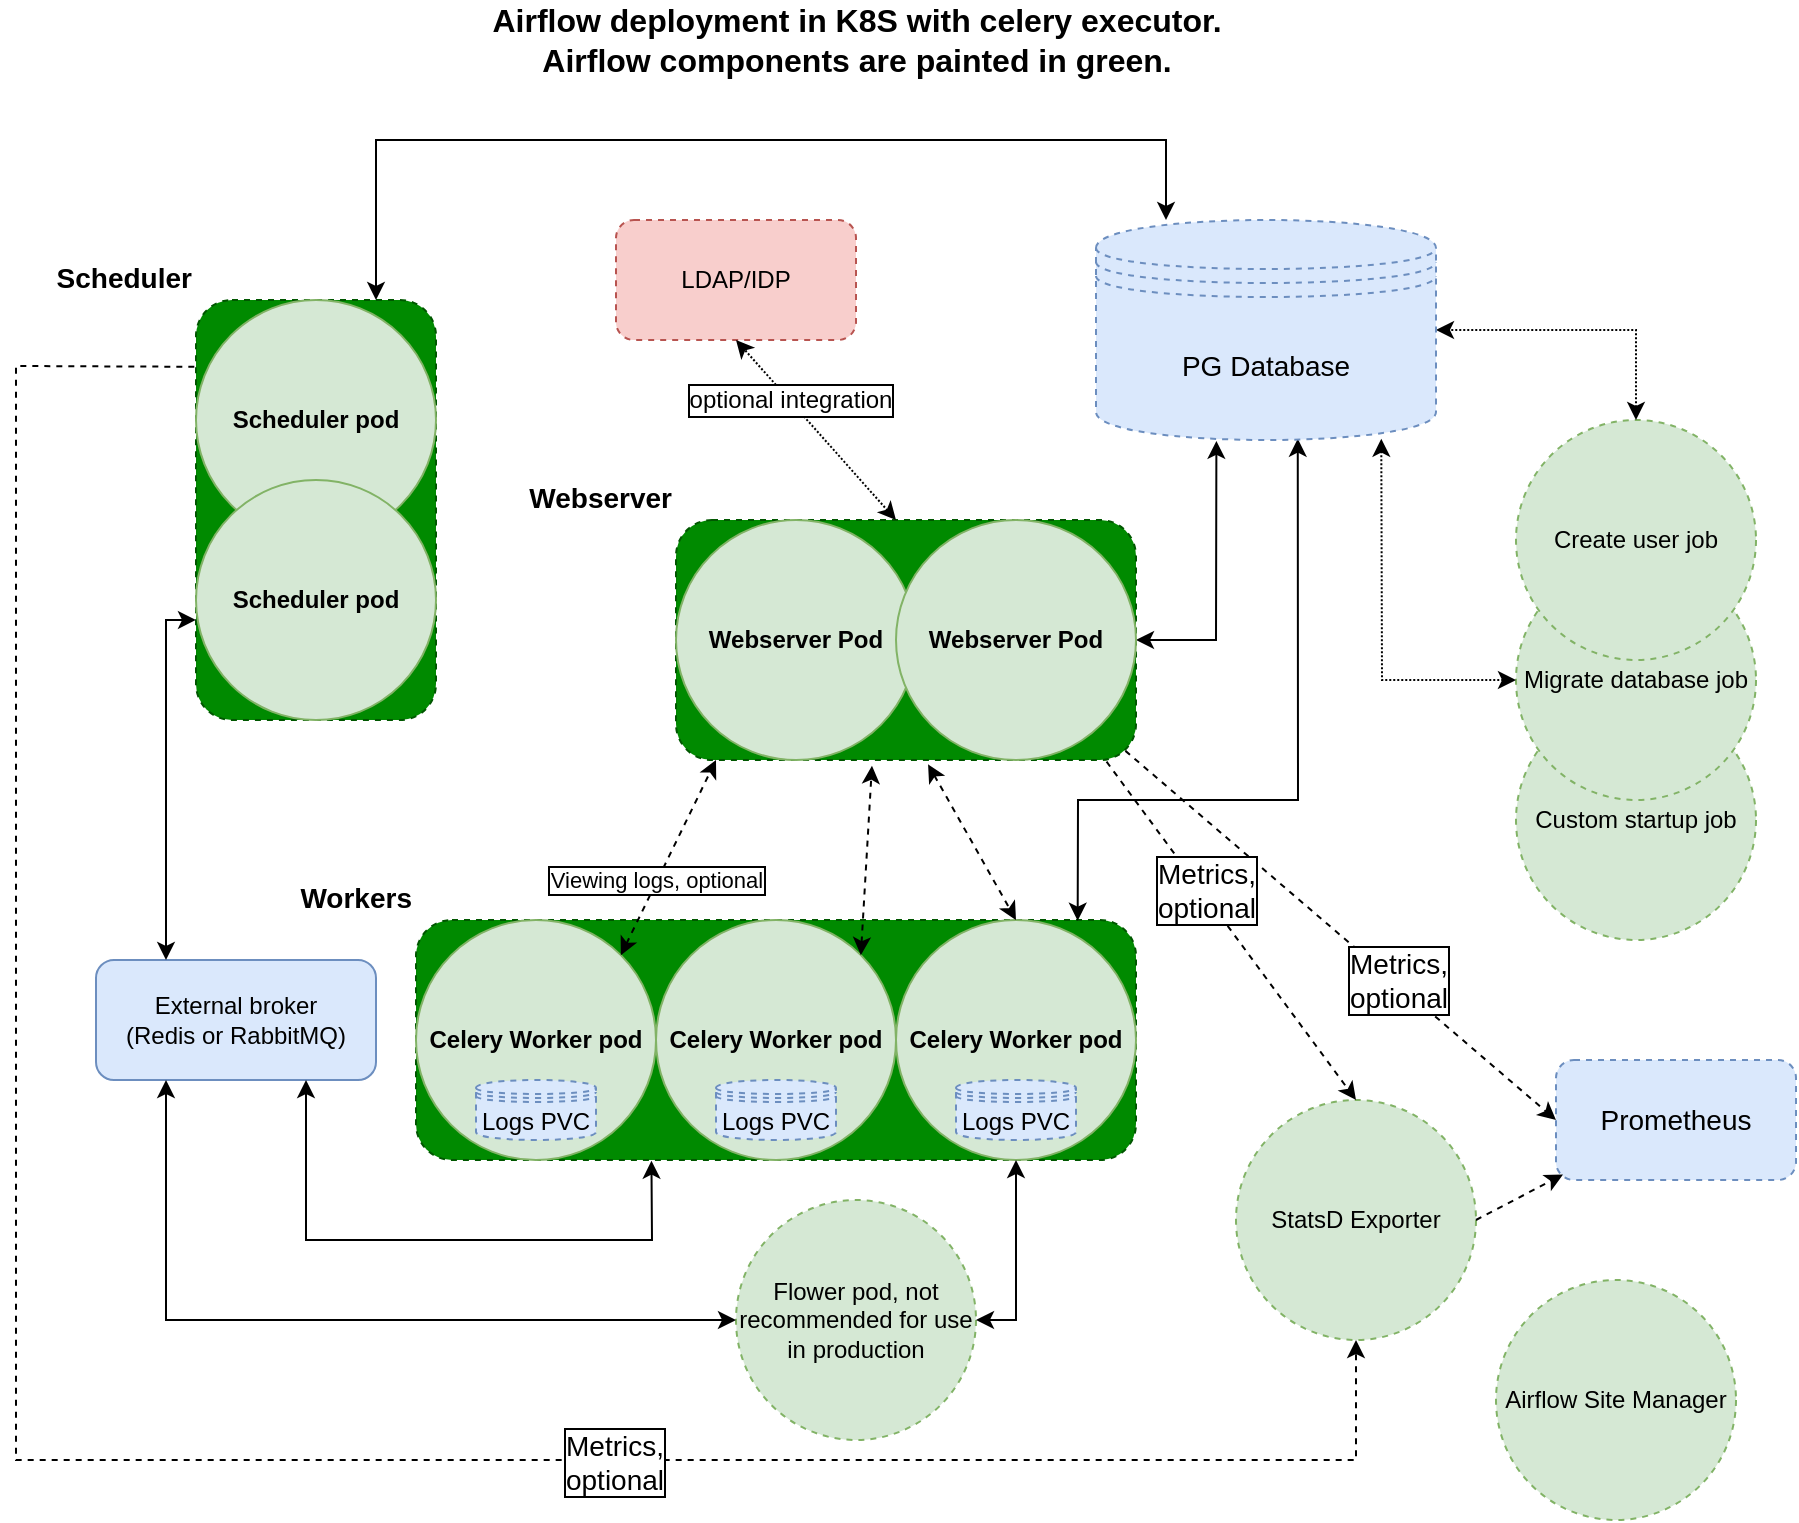 <mxfile version="16.4.0" type="device"><diagram id="GbyRqpKRcZK6B-UKNelD" name="Page-1"><mxGraphModel dx="2014" dy="811" grid="1" gridSize="10" guides="1" tooltips="1" connect="1" arrows="1" fold="1" page="1" pageScale="1" pageWidth="850" pageHeight="1100" math="0" shadow="0"><root><mxCell id="0"/><mxCell id="1" parent="0"/><mxCell id="Dk27hHKvVKV4xQAAj8q2-93" value="&lt;b&gt;&lt;font style=&quot;font-size: 14px&quot; color=&quot;#000000&quot;&gt;Workers&lt;/font&gt;&lt;/b&gt;" style="rounded=1;whiteSpace=wrap;html=1;dashed=1;spacingTop=0;labelPosition=left;verticalLabelPosition=top;align=right;verticalAlign=bottom;fillColor=#008a00;fontColor=#ffffff;strokeColor=#005700;" vertex="1" parent="1"><mxGeometry x="150" y="460" width="360" height="120" as="geometry"/></mxCell><mxCell id="01b81DOPks4PxqhsAP29-13" value="External broker&lt;br&gt;(Redis or RabbitMQ)" style="rounded=1;whiteSpace=wrap;html=1;fillColor=#dae8fc;strokeColor=#6c8ebf;" parent="1" vertex="1"><mxGeometry x="-10" y="480" width="140" height="60" as="geometry"/></mxCell><mxCell id="01b81DOPks4PxqhsAP29-35" value="&lt;b&gt;&lt;font style=&quot;font-size: 16px&quot;&gt;Airflow deployment in K8S with celery executor.&lt;br&gt;Airflow components are painted in green.&lt;/font&gt;&lt;/b&gt;" style="text;html=1;align=center;verticalAlign=middle;resizable=0;points=[];autosize=1;strokeColor=none;fillColor=none;fontSize=12;" parent="1" vertex="1"><mxGeometry x="180" width="380" height="40" as="geometry"/></mxCell><mxCell id="Dk27hHKvVKV4xQAAj8q2-44" value="&lt;b&gt;&lt;font style=&quot;font-size: 14px&quot; color=&quot;#000000&quot;&gt;Webserver&lt;/font&gt;&lt;/b&gt;" style="rounded=1;whiteSpace=wrap;html=1;dashed=1;spacingTop=0;labelPosition=left;verticalLabelPosition=top;align=right;verticalAlign=bottom;fillColor=#008a00;fontColor=#ffffff;strokeColor=#005700;" vertex="1" parent="1"><mxGeometry x="280" y="260" width="230" height="120" as="geometry"/></mxCell><mxCell id="Dk27hHKvVKV4xQAAj8q2-45" value="&lt;b&gt;&lt;font style=&quot;font-size: 14px&quot; color=&quot;#000000&quot;&gt;Scheduler&lt;/font&gt;&lt;/b&gt;" style="rounded=1;whiteSpace=wrap;html=1;dashed=1;spacingTop=0;labelPosition=left;verticalLabelPosition=top;align=right;verticalAlign=bottom;fillColor=#008a00;fontColor=#ffffff;strokeColor=#005700;" vertex="1" parent="1"><mxGeometry x="40" y="150" width="120" height="210" as="geometry"/></mxCell><mxCell id="Dk27hHKvVKV4xQAAj8q2-46" value="&lt;b&gt;Webserver Pod&lt;/b&gt;" style="ellipse;whiteSpace=wrap;html=1;aspect=fixed;fillColor=#d5e8d4;strokeColor=#82b366;" vertex="1" parent="1"><mxGeometry x="280" y="260" width="120" height="120" as="geometry"/></mxCell><mxCell id="Dk27hHKvVKV4xQAAj8q2-47" value="&lt;b&gt;Scheduler pod&lt;br&gt;&lt;/b&gt;" style="ellipse;whiteSpace=wrap;html=1;aspect=fixed;fillColor=#d5e8d4;strokeColor=#82b366;" vertex="1" parent="1"><mxGeometry x="40" y="150" width="120" height="120" as="geometry"/></mxCell><mxCell id="Dk27hHKvVKV4xQAAj8q2-48" value="&lt;b&gt;Scheduler pod&lt;/b&gt;" style="ellipse;whiteSpace=wrap;html=1;aspect=fixed;fillColor=#d5e8d4;strokeColor=#82b366;" vertex="1" parent="1"><mxGeometry x="40" y="240" width="120" height="120" as="geometry"/></mxCell><mxCell id="Dk27hHKvVKV4xQAAj8q2-49" value="&lt;b&gt;Celery Worker pod&lt;/b&gt;" style="ellipse;whiteSpace=wrap;html=1;aspect=fixed;fillColor=#d5e8d4;strokeColor=#82b366;" vertex="1" parent="1"><mxGeometry x="150" y="460" width="120" height="120" as="geometry"/></mxCell><mxCell id="Dk27hHKvVKV4xQAAj8q2-50" value="&lt;b&gt;Celery Worker pod&lt;/b&gt;" style="ellipse;whiteSpace=wrap;html=1;aspect=fixed;fillColor=#d5e8d4;strokeColor=#82b366;" vertex="1" parent="1"><mxGeometry x="270" y="460" width="120" height="120" as="geometry"/></mxCell><mxCell id="Dk27hHKvVKV4xQAAj8q2-51" value="&lt;b&gt;Celery Worker pod&lt;/b&gt;" style="ellipse;whiteSpace=wrap;html=1;aspect=fixed;fillColor=#d5e8d4;strokeColor=#82b366;" vertex="1" parent="1"><mxGeometry x="390" y="460" width="120" height="120" as="geometry"/></mxCell><mxCell id="Dk27hHKvVKV4xQAAj8q2-54" value="" style="endArrow=classic;startArrow=classic;html=1;rounded=0;entryX=0.616;entryY=0.994;entryDx=0;entryDy=0;entryPerimeter=0;exitX=0.919;exitY=0.003;exitDx=0;exitDy=0;exitPerimeter=0;" edge="1" parent="1" source="Dk27hHKvVKV4xQAAj8q2-93"><mxGeometry width="50" height="50" relative="1" as="geometry"><mxPoint x="470" y="410" as="sourcePoint"/><mxPoint x="590.88" y="219.34" as="targetPoint"/><Array as="points"><mxPoint x="481" y="400"/><mxPoint x="591" y="400"/></Array></mxGeometry></mxCell><mxCell id="Dk27hHKvVKV4xQAAj8q2-55" value="" style="endArrow=classic;startArrow=classic;html=1;rounded=0;exitX=1;exitY=0.5;exitDx=0;exitDy=0;entryX=0.39;entryY=1.004;entryDx=0;entryDy=0;entryPerimeter=0;exitPerimeter=0;" edge="1" parent="1" source="Dk27hHKvVKV4xQAAj8q2-72"><mxGeometry width="50" height="50" relative="1" as="geometry"><mxPoint x="390" y="390" as="sourcePoint"/><mxPoint x="550.2" y="220.44" as="targetPoint"/><Array as="points"><mxPoint x="550" y="320"/></Array></mxGeometry></mxCell><mxCell id="Dk27hHKvVKV4xQAAj8q2-56" value="Viewing logs, optional" style="endArrow=classic;startArrow=classic;html=1;rounded=0;exitX=1;exitY=0;exitDx=0;exitDy=0;dashed=1;labelBorderColor=default;" edge="1" parent="1" source="Dk27hHKvVKV4xQAAj8q2-49"><mxGeometry x="-0.236" y="1" width="50" height="50" relative="1" as="geometry"><mxPoint x="390" y="490" as="sourcePoint"/><mxPoint x="300" y="380" as="targetPoint"/><mxPoint as="offset"/><Array as="points"/></mxGeometry></mxCell><mxCell id="Dk27hHKvVKV4xQAAj8q2-57" value="" style="endArrow=classic;startArrow=classic;html=1;rounded=0;dashed=1;exitX=1;exitY=0;exitDx=0;exitDy=0;entryX=0.426;entryY=1.024;entryDx=0;entryDy=0;entryPerimeter=0;" edge="1" parent="1" source="Dk27hHKvVKV4xQAAj8q2-50" target="Dk27hHKvVKV4xQAAj8q2-44"><mxGeometry width="50" height="50" relative="1" as="geometry"><mxPoint x="390" y="490" as="sourcePoint"/><mxPoint x="440" y="440" as="targetPoint"/><Array as="points"/></mxGeometry></mxCell><mxCell id="Dk27hHKvVKV4xQAAj8q2-58" value="" style="endArrow=classic;startArrow=classic;html=1;rounded=0;dashed=1;exitX=0.548;exitY=1.018;exitDx=0;exitDy=0;entryX=0.5;entryY=0;entryDx=0;entryDy=0;exitPerimeter=0;" edge="1" parent="1" source="Dk27hHKvVKV4xQAAj8q2-44" target="Dk27hHKvVKV4xQAAj8q2-51"><mxGeometry width="50" height="50" relative="1" as="geometry"><mxPoint x="390" y="490" as="sourcePoint"/><mxPoint x="440" y="440" as="targetPoint"/></mxGeometry></mxCell><mxCell id="Dk27hHKvVKV4xQAAj8q2-59" value="LDAP/IDP" style="rounded=1;whiteSpace=wrap;html=1;fillColor=#f8cecc;strokeColor=#b85450;dashed=1;" vertex="1" parent="1"><mxGeometry x="250" y="110" width="120" height="60" as="geometry"/></mxCell><mxCell id="Dk27hHKvVKV4xQAAj8q2-60" value="&lt;font style=&quot;font-size: 12px&quot;&gt;optional integration&lt;/font&gt;" style="endArrow=classic;startArrow=classic;html=1;rounded=0;entryX=0.5;entryY=1;entryDx=0;entryDy=0;dashed=1;dashPattern=1 1;labelBorderColor=default;" edge="1" parent="1" target="Dk27hHKvVKV4xQAAj8q2-59"><mxGeometry x="0.333" width="50" height="50" relative="1" as="geometry"><mxPoint x="390" y="260" as="sourcePoint"/><mxPoint x="440" y="340" as="targetPoint"/><mxPoint as="offset"/></mxGeometry></mxCell><mxCell id="Dk27hHKvVKV4xQAAj8q2-61" value="Custom startup job" style="ellipse;whiteSpace=wrap;html=1;aspect=fixed;fontSize=12;fillColor=#d5e8d4;dashed=1;strokeColor=#82b366;" vertex="1" parent="1"><mxGeometry x="700" y="350" width="120" height="120" as="geometry"/></mxCell><mxCell id="Dk27hHKvVKV4xQAAj8q2-62" value="Migrate database job" style="ellipse;whiteSpace=wrap;html=1;aspect=fixed;fontSize=12;fillColor=#d5e8d4;dashed=1;strokeColor=#82b366;" vertex="1" parent="1"><mxGeometry x="700" y="280" width="120" height="120" as="geometry"/></mxCell><mxCell id="Dk27hHKvVKV4xQAAj8q2-63" value="Create user job" style="ellipse;whiteSpace=wrap;html=1;aspect=fixed;fontSize=12;fillColor=#d5e8d4;dashed=1;strokeColor=#82b366;" vertex="1" parent="1"><mxGeometry x="700" y="210" width="120" height="120" as="geometry"/></mxCell><mxCell id="Dk27hHKvVKV4xQAAj8q2-64" value="" style="endArrow=classic;startArrow=classic;html=1;rounded=0;dashed=1;dashPattern=1 1;labelBorderColor=default;fontSize=12;exitX=0.5;exitY=0;exitDx=0;exitDy=0;entryX=1;entryY=0.5;entryDx=0;entryDy=0;" edge="1" parent="1" source="Dk27hHKvVKV4xQAAj8q2-63"><mxGeometry width="50" height="50" relative="1" as="geometry"><mxPoint x="510" y="350" as="sourcePoint"/><mxPoint x="660" y="165" as="targetPoint"/><Array as="points"><mxPoint x="760" y="165"/></Array></mxGeometry></mxCell><mxCell id="Dk27hHKvVKV4xQAAj8q2-65" value="" style="endArrow=classic;startArrow=classic;html=1;rounded=0;dashed=1;dashPattern=1 1;labelBorderColor=default;fontSize=12;exitX=0;exitY=0.5;exitDx=0;exitDy=0;entryX=0.848;entryY=0.994;entryDx=0;entryDy=0;entryPerimeter=0;" edge="1" parent="1" source="Dk27hHKvVKV4xQAAj8q2-62"><mxGeometry width="50" height="50" relative="1" as="geometry"><mxPoint x="510" y="350" as="sourcePoint"/><mxPoint x="632.64" y="219.34" as="targetPoint"/><Array as="points"><mxPoint x="633" y="340"/></Array></mxGeometry></mxCell><mxCell id="Dk27hHKvVKV4xQAAj8q2-70" value="" style="endArrow=classic;startArrow=classic;html=1;rounded=0;exitX=0.75;exitY=1;exitDx=0;exitDy=0;labelBorderColor=default;entryX=0.327;entryY=1.003;entryDx=0;entryDy=0;entryPerimeter=0;" edge="1" parent="1" target="Dk27hHKvVKV4xQAAj8q2-93" source="01b81DOPks4PxqhsAP29-13"><mxGeometry x="-0.78" width="50" height="50" relative="1" as="geometry"><mxPoint x="65" y="540" as="sourcePoint"/><mxPoint x="317.574" y="382.426" as="targetPoint"/><mxPoint as="offset"/><Array as="points"><mxPoint x="95" y="580"/><mxPoint x="95" y="620"/><mxPoint x="268" y="620"/></Array></mxGeometry></mxCell><mxCell id="Dk27hHKvVKV4xQAAj8q2-72" value="&lt;b&gt;Webserver Pod&lt;/b&gt;" style="ellipse;whiteSpace=wrap;html=1;aspect=fixed;fillColor=#d5e8d4;strokeColor=#82b366;" vertex="1" parent="1"><mxGeometry x="390" y="260" width="120" height="120" as="geometry"/></mxCell><mxCell id="Dk27hHKvVKV4xQAAj8q2-73" value="" style="endArrow=classic;startArrow=classic;html=1;rounded=0;labelBackgroundColor=none;fontSize=14;fontColor=#000000;exitX=0.75;exitY=0;exitDx=0;exitDy=0;entryX=0.25;entryY=0;entryDx=0;entryDy=0;" edge="1" parent="1" source="Dk27hHKvVKV4xQAAj8q2-45"><mxGeometry width="50" height="50" relative="1" as="geometry"><mxPoint x="350" y="300" as="sourcePoint"/><mxPoint x="525" y="110" as="targetPoint"/><Array as="points"><mxPoint x="130" y="70"/><mxPoint x="300" y="70"/><mxPoint x="525" y="70"/></Array></mxGeometry></mxCell><mxCell id="Dk27hHKvVKV4xQAAj8q2-74" value="StatsD Exporter" style="ellipse;whiteSpace=wrap;html=1;aspect=fixed;fontSize=12;fillColor=#d5e8d4;dashed=1;strokeColor=#82b366;" vertex="1" parent="1"><mxGeometry x="560" y="550" width="120" height="120" as="geometry"/></mxCell><mxCell id="Dk27hHKvVKV4xQAAj8q2-75" value="PG Database" style="shape=datastore;whiteSpace=wrap;html=1;shadow=0;dashed=1;fontSize=14;fillColor=#dae8fc;strokeColor=#6c8ebf;" vertex="1" parent="1"><mxGeometry x="490" y="110" width="170" height="110" as="geometry"/></mxCell><mxCell id="Dk27hHKvVKV4xQAAj8q2-77" value="Prometheus" style="rounded=1;whiteSpace=wrap;html=1;shadow=0;dashed=1;fontSize=14;fillColor=#dae8fc;strokeColor=#6c8ebf;" vertex="1" parent="1"><mxGeometry x="720" y="530" width="120" height="60" as="geometry"/></mxCell><mxCell id="Dk27hHKvVKV4xQAAj8q2-78" value="" style="endArrow=classic;html=1;rounded=0;labelBackgroundColor=none;fontSize=14;fontColor=#FFFFFF;exitX=1;exitY=0.5;exitDx=0;exitDy=0;entryX=0.029;entryY=0.955;entryDx=0;entryDy=0;dashed=1;entryPerimeter=0;" edge="1" parent="1" source="Dk27hHKvVKV4xQAAj8q2-74" target="Dk27hHKvVKV4xQAAj8q2-77"><mxGeometry width="50" height="50" relative="1" as="geometry"><mxPoint x="540" y="430" as="sourcePoint"/><mxPoint x="590" y="380" as="targetPoint"/><Array as="points"/></mxGeometry></mxCell><mxCell id="Dk27hHKvVKV4xQAAj8q2-79" value="" style="endArrow=classic;html=1;rounded=0;labelBackgroundColor=none;fontSize=14;fontColor=#FFFFFF;entryX=0;entryY=0.5;entryDx=0;entryDy=0;exitX=0.977;exitY=0.962;exitDx=0;exitDy=0;exitPerimeter=0;dashed=1;" edge="1" parent="1" source="Dk27hHKvVKV4xQAAj8q2-44" target="Dk27hHKvVKV4xQAAj8q2-77"><mxGeometry width="50" height="50" relative="1" as="geometry"><mxPoint x="540" y="430" as="sourcePoint"/><mxPoint x="590" y="380" as="targetPoint"/></mxGeometry></mxCell><mxCell id="Dk27hHKvVKV4xQAAj8q2-80" value="Metrics,&lt;br&gt;optional" style="edgeLabel;html=1;align=center;verticalAlign=middle;resizable=0;points=[];fontSize=14;fontColor=#000000;labelBorderColor=default;" vertex="1" connectable="0" parent="Dk27hHKvVKV4xQAAj8q2-79"><mxGeometry x="0.257" y="2" relative="1" as="geometry"><mxPoint as="offset"/></mxGeometry></mxCell><mxCell id="Dk27hHKvVKV4xQAAj8q2-81" value="" style="endArrow=classic;html=1;rounded=0;dashed=1;labelBackgroundColor=none;fontSize=14;fontColor=#FFFFFF;exitX=0.936;exitY=1.007;exitDx=0;exitDy=0;exitPerimeter=0;labelBorderColor=default;entryX=0.5;entryY=0;entryDx=0;entryDy=0;" edge="1" parent="1" source="Dk27hHKvVKV4xQAAj8q2-44" target="Dk27hHKvVKV4xQAAj8q2-74"><mxGeometry width="50" height="50" relative="1" as="geometry"><mxPoint x="480" y="390" as="sourcePoint"/><mxPoint x="540" y="410" as="targetPoint"/></mxGeometry></mxCell><mxCell id="Dk27hHKvVKV4xQAAj8q2-82" value="Metrics,&lt;br&gt;optional" style="edgeLabel;html=1;align=center;verticalAlign=middle;resizable=0;points=[];fontSize=14;fontColor=#000000;labelBorderColor=default;" vertex="1" connectable="0" parent="Dk27hHKvVKV4xQAAj8q2-81"><mxGeometry x="0.203" y="-1" relative="1" as="geometry"><mxPoint x="-25" y="-39" as="offset"/></mxGeometry></mxCell><mxCell id="Dk27hHKvVKV4xQAAj8q2-83" value="" style="endArrow=classic;html=1;rounded=0;dashed=1;labelBackgroundColor=none;fontSize=14;fontColor=#FFFFFF;exitX=-0.007;exitY=0.159;exitDx=0;exitDy=0;exitPerimeter=0;entryX=0.5;entryY=1;entryDx=0;entryDy=0;" edge="1" parent="1" source="Dk27hHKvVKV4xQAAj8q2-45" target="Dk27hHKvVKV4xQAAj8q2-74"><mxGeometry width="50" height="50" relative="1" as="geometry"><mxPoint x="280" y="450" as="sourcePoint"/><mxPoint x="-70" y="280" as="targetPoint"/><Array as="points"><mxPoint x="-50" y="183"/><mxPoint x="-50" y="730"/><mxPoint x="260" y="730"/><mxPoint x="620" y="730"/></Array></mxGeometry></mxCell><mxCell id="Dk27hHKvVKV4xQAAj8q2-84" value="&lt;font color=&quot;#000000&quot;&gt;Metrics,&lt;br&gt;optional&lt;br&gt;&lt;/font&gt;" style="edgeLabel;html=1;align=center;verticalAlign=middle;resizable=0;points=[];fontSize=14;fontColor=#FFFFFF;labelBorderColor=default;" vertex="1" connectable="0" parent="Dk27hHKvVKV4xQAAj8q2-83"><mxGeometry x="0.368" y="-1" relative="1" as="geometry"><mxPoint as="offset"/></mxGeometry></mxCell><mxCell id="Dk27hHKvVKV4xQAAj8q2-85" value="Airflow Site Manager" style="ellipse;whiteSpace=wrap;html=1;aspect=fixed;fontSize=12;fillColor=#d5e8d4;dashed=1;strokeColor=#82b366;" vertex="1" parent="1"><mxGeometry x="690" y="640" width="120" height="120" as="geometry"/></mxCell><mxCell id="Dk27hHKvVKV4xQAAj8q2-89" value="" style="endArrow=classic;startArrow=classic;html=1;rounded=0;entryX=0;entryY=0.583;entryDx=0;entryDy=0;exitX=0.25;exitY=0;exitDx=0;exitDy=0;entryPerimeter=0;" edge="1" parent="1" source="01b81DOPks4PxqhsAP29-13" target="Dk27hHKvVKV4xQAAj8q2-48"><mxGeometry width="50" height="50" relative="1" as="geometry"><mxPoint x="100" y="480" as="sourcePoint"/><mxPoint x="260" y="390" as="targetPoint"/><Array as="points"><mxPoint x="25" y="310"/></Array></mxGeometry></mxCell><mxCell id="Dk27hHKvVKV4xQAAj8q2-90" value="&lt;font style=&quot;font-size: 12px&quot;&gt;Logs PVC&lt;/font&gt;" style="shape=datastore;whiteSpace=wrap;html=1;shadow=0;dashed=1;fontSize=14;fillColor=#dae8fc;strokeColor=#6c8ebf;" vertex="1" parent="1"><mxGeometry x="180" y="540" width="60" height="30" as="geometry"/></mxCell><mxCell id="Dk27hHKvVKV4xQAAj8q2-91" value="&lt;font style=&quot;font-size: 12px&quot;&gt;Logs PVC&lt;/font&gt;" style="shape=datastore;whiteSpace=wrap;html=1;shadow=0;dashed=1;fontSize=14;fillColor=#dae8fc;strokeColor=#6c8ebf;" vertex="1" parent="1"><mxGeometry x="300" y="540" width="60" height="30" as="geometry"/></mxCell><mxCell id="Dk27hHKvVKV4xQAAj8q2-92" value="&lt;font style=&quot;font-size: 12px&quot;&gt;Logs PVC&lt;/font&gt;" style="shape=datastore;whiteSpace=wrap;html=1;shadow=0;dashed=1;fontSize=14;fillColor=#dae8fc;strokeColor=#6c8ebf;" vertex="1" parent="1"><mxGeometry x="420" y="540" width="60" height="30" as="geometry"/></mxCell><mxCell id="Dk27hHKvVKV4xQAAj8q2-94" value="Flower pod, not recommended for use in production" style="ellipse;whiteSpace=wrap;html=1;aspect=fixed;fontSize=12;fillColor=#d5e8d4;dashed=1;strokeColor=#82b366;" vertex="1" parent="1"><mxGeometry x="310" y="600" width="120" height="120" as="geometry"/></mxCell><mxCell id="Dk27hHKvVKV4xQAAj8q2-95" value="" style="endArrow=classic;startArrow=classic;html=1;rounded=0;fontSize=12;exitX=0.25;exitY=1;exitDx=0;exitDy=0;entryX=0;entryY=0.5;entryDx=0;entryDy=0;" edge="1" parent="1" source="01b81DOPks4PxqhsAP29-13" target="Dk27hHKvVKV4xQAAj8q2-94"><mxGeometry width="50" height="50" relative="1" as="geometry"><mxPoint x="390" y="610" as="sourcePoint"/><mxPoint x="440" y="560" as="targetPoint"/><Array as="points"><mxPoint x="25" y="660"/></Array></mxGeometry></mxCell><mxCell id="Dk27hHKvVKV4xQAAj8q2-96" value="" style="endArrow=classic;startArrow=classic;html=1;rounded=0;fontSize=12;exitX=1;exitY=0.5;exitDx=0;exitDy=0;entryX=0.5;entryY=1;entryDx=0;entryDy=0;" edge="1" parent="1" source="Dk27hHKvVKV4xQAAj8q2-94" target="Dk27hHKvVKV4xQAAj8q2-51"><mxGeometry width="50" height="50" relative="1" as="geometry"><mxPoint x="390" y="610" as="sourcePoint"/><mxPoint x="440" y="560" as="targetPoint"/><Array as="points"><mxPoint x="450" y="660"/></Array></mxGeometry></mxCell></root></mxGraphModel></diagram></mxfile>